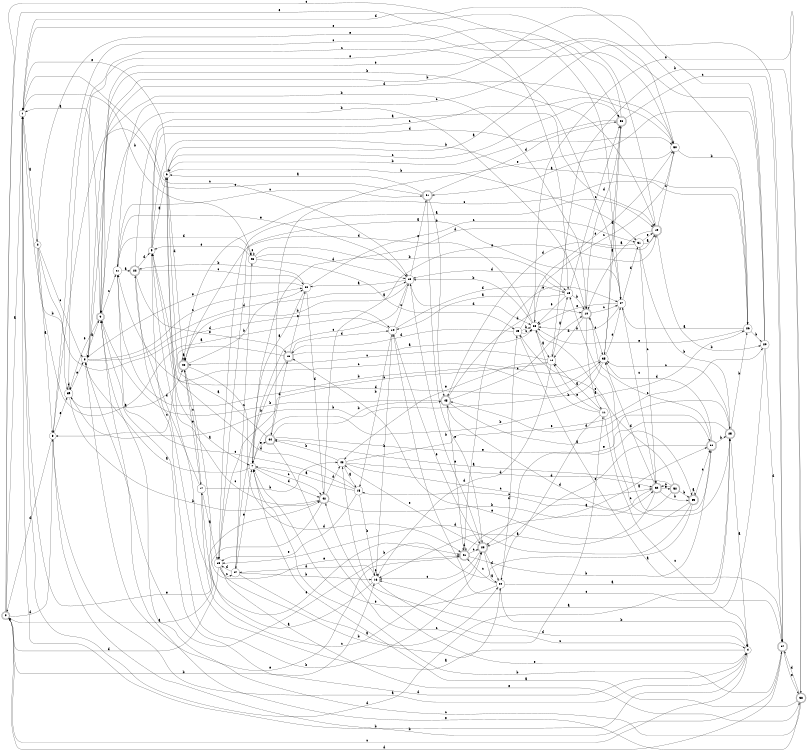 digraph n43_7 {
__start0 [label="" shape="none"];

rankdir=LR;
size="8,5";

s0 [style="rounded,filled", color="black", fillcolor="white" shape="doublecircle", label="0"];
s1 [style="filled", color="black", fillcolor="white" shape="circle", label="1"];
s2 [style="filled", color="black", fillcolor="white" shape="circle", label="2"];
s3 [style="filled", color="black", fillcolor="white" shape="circle", label="3"];
s4 [style="filled", color="black", fillcolor="white" shape="circle", label="4"];
s5 [style="filled", color="black", fillcolor="white" shape="circle", label="5"];
s6 [style="filled", color="black", fillcolor="white" shape="circle", label="6"];
s7 [style="filled", color="black", fillcolor="white" shape="circle", label="7"];
s8 [style="filled", color="black", fillcolor="white" shape="circle", label="8"];
s9 [style="rounded,filled", color="black", fillcolor="white" shape="doublecircle", label="9"];
s10 [style="rounded,filled", color="black", fillcolor="white" shape="doublecircle", label="10"];
s11 [style="filled", color="black", fillcolor="white" shape="circle", label="11"];
s12 [style="filled", color="black", fillcolor="white" shape="circle", label="12"];
s13 [style="filled", color="black", fillcolor="white" shape="circle", label="13"];
s14 [style="filled", color="black", fillcolor="white" shape="circle", label="14"];
s15 [style="filled", color="black", fillcolor="white" shape="circle", label="15"];
s16 [style="filled", color="black", fillcolor="white" shape="circle", label="16"];
s17 [style="filled", color="black", fillcolor="white" shape="circle", label="17"];
s18 [style="filled", color="black", fillcolor="white" shape="circle", label="18"];
s19 [style="rounded,filled", color="black", fillcolor="white" shape="doublecircle", label="19"];
s20 [style="filled", color="black", fillcolor="white" shape="circle", label="20"];
s21 [style="filled", color="black", fillcolor="white" shape="circle", label="21"];
s22 [style="rounded,filled", color="black", fillcolor="white" shape="doublecircle", label="22"];
s23 [style="rounded,filled", color="black", fillcolor="white" shape="doublecircle", label="23"];
s24 [style="filled", color="black", fillcolor="white" shape="circle", label="24"];
s25 [style="rounded,filled", color="black", fillcolor="white" shape="doublecircle", label="25"];
s26 [style="filled", color="black", fillcolor="white" shape="circle", label="26"];
s27 [style="filled", color="black", fillcolor="white" shape="circle", label="27"];
s28 [style="filled", color="black", fillcolor="white" shape="circle", label="28"];
s29 [style="filled", color="black", fillcolor="white" shape="circle", label="29"];
s30 [style="filled", color="black", fillcolor="white" shape="circle", label="30"];
s31 [style="filled", color="black", fillcolor="white" shape="circle", label="31"];
s32 [style="rounded,filled", color="black", fillcolor="white" shape="doublecircle", label="32"];
s33 [style="rounded,filled", color="black", fillcolor="white" shape="doublecircle", label="33"];
s34 [style="rounded,filled", color="black", fillcolor="white" shape="doublecircle", label="34"];
s35 [style="filled", color="black", fillcolor="white" shape="circle", label="35"];
s36 [style="rounded,filled", color="black", fillcolor="white" shape="doublecircle", label="36"];
s37 [style="rounded,filled", color="black", fillcolor="white" shape="doublecircle", label="37"];
s38 [style="rounded,filled", color="black", fillcolor="white" shape="doublecircle", label="38"];
s39 [style="filled", color="black", fillcolor="white" shape="circle", label="39"];
s40 [style="rounded,filled", color="black", fillcolor="white" shape="doublecircle", label="40"];
s41 [style="rounded,filled", color="black", fillcolor="white" shape="doublecircle", label="41"];
s42 [style="rounded,filled", color="black", fillcolor="white" shape="doublecircle", label="42"];
s43 [style="filled", color="black", fillcolor="white" shape="circle", label="43"];
s44 [style="rounded,filled", color="black", fillcolor="white" shape="doublecircle", label="44"];
s45 [style="rounded,filled", color="black", fillcolor="white" shape="doublecircle", label="45"];
s46 [style="rounded,filled", color="black", fillcolor="white" shape="doublecircle", label="46"];
s47 [style="filled", color="black", fillcolor="white" shape="circle", label="47"];
s48 [style="filled", color="black", fillcolor="white" shape="circle", label="48"];
s49 [style="filled", color="black", fillcolor="white" shape="circle", label="49"];
s50 [style="filled", color="black", fillcolor="white" shape="circle", label="50"];
s51 [style="rounded,filled", color="black", fillcolor="white" shape="doublecircle", label="51"];
s52 [style="rounded,filled", color="black", fillcolor="white" shape="doublecircle", label="52"];
s0 -> s1 [label="a"];
s0 -> s16 [label="b"];
s0 -> s27 [label="c"];
s0 -> s3 [label="d"];
s0 -> s13 [label="e"];
s1 -> s2 [label="a"];
s1 -> s48 [label="b"];
s1 -> s29 [label="c"];
s1 -> s25 [label="d"];
s1 -> s42 [label="e"];
s2 -> s3 [label="a"];
s2 -> s39 [label="b"];
s2 -> s8 [label="c"];
s2 -> s14 [label="d"];
s2 -> s50 [label="e"];
s3 -> s4 [label="a"];
s3 -> s37 [label="b"];
s3 -> s36 [label="c"];
s3 -> s0 [label="d"];
s3 -> s39 [label="e"];
s4 -> s5 [label="a"];
s4 -> s1 [label="b"];
s4 -> s0 [label="c"];
s4 -> s43 [label="d"];
s4 -> s42 [label="e"];
s5 -> s6 [label="a"];
s5 -> s26 [label="b"];
s5 -> s50 [label="c"];
s5 -> s50 [label="d"];
s5 -> s41 [label="e"];
s6 -> s7 [label="a"];
s6 -> s31 [label="b"];
s6 -> s36 [label="c"];
s6 -> s40 [label="d"];
s6 -> s1 [label="e"];
s7 -> s8 [label="a"];
s7 -> s26 [label="b"];
s7 -> s42 [label="c"];
s7 -> s42 [label="d"];
s7 -> s44 [label="e"];
s8 -> s9 [label="a"];
s8 -> s19 [label="b"];
s8 -> s30 [label="c"];
s8 -> s29 [label="d"];
s8 -> s41 [label="e"];
s9 -> s1 [label="a"];
s9 -> s10 [label="b"];
s9 -> s21 [label="c"];
s9 -> s4 [label="d"];
s9 -> s39 [label="e"];
s10 -> s11 [label="a"];
s10 -> s9 [label="b"];
s10 -> s27 [label="c"];
s10 -> s12 [label="d"];
s10 -> s35 [label="e"];
s11 -> s12 [label="a"];
s11 -> s28 [label="b"];
s11 -> s4 [label="c"];
s11 -> s24 [label="d"];
s11 -> s12 [label="e"];
s12 -> s13 [label="a"];
s12 -> s18 [label="b"];
s12 -> s40 [label="c"];
s12 -> s16 [label="d"];
s12 -> s43 [label="e"];
s13 -> s14 [label="a"];
s13 -> s10 [label="b"];
s13 -> s36 [label="c"];
s13 -> s29 [label="d"];
s13 -> s28 [label="e"];
s14 -> s1 [label="a"];
s14 -> s15 [label="b"];
s14 -> s29 [label="c"];
s14 -> s13 [label="d"];
s14 -> s23 [label="e"];
s15 -> s7 [label="a"];
s15 -> s16 [label="b"];
s15 -> s21 [label="c"];
s15 -> s6 [label="d"];
s15 -> s18 [label="e"];
s16 -> s17 [label="a"];
s16 -> s14 [label="b"];
s16 -> s4 [label="c"];
s16 -> s47 [label="d"];
s16 -> s16 [label="e"];
s17 -> s18 [label="a"];
s17 -> s43 [label="b"];
s17 -> s23 [label="c"];
s17 -> s22 [label="d"];
s17 -> s40 [label="e"];
s18 -> s19 [label="a"];
s18 -> s24 [label="b"];
s18 -> s47 [label="c"];
s18 -> s0 [label="d"];
s18 -> s38 [label="e"];
s19 -> s10 [label="a"];
s19 -> s20 [label="b"];
s19 -> s50 [label="c"];
s19 -> s7 [label="d"];
s19 -> s1 [label="e"];
s20 -> s16 [label="a"];
s20 -> s9 [label="b"];
s20 -> s21 [label="c"];
s20 -> s37 [label="d"];
s20 -> s44 [label="e"];
s21 -> s22 [label="a"];
s21 -> s35 [label="b"];
s21 -> s51 [label="c"];
s21 -> s48 [label="d"];
s21 -> s29 [label="e"];
s22 -> s19 [label="a"];
s22 -> s23 [label="b"];
s22 -> s30 [label="c"];
s22 -> s5 [label="d"];
s22 -> s46 [label="e"];
s23 -> s24 [label="a"];
s23 -> s29 [label="b"];
s23 -> s16 [label="c"];
s23 -> s24 [label="d"];
s23 -> s43 [label="e"];
s24 -> s25 [label="a"];
s24 -> s4 [label="b"];
s24 -> s41 [label="c"];
s24 -> s49 [label="d"];
s24 -> s7 [label="e"];
s25 -> s4 [label="a"];
s25 -> s26 [label="b"];
s25 -> s35 [label="c"];
s25 -> s45 [label="d"];
s25 -> s23 [label="e"];
s26 -> s27 [label="a"];
s26 -> s20 [label="b"];
s26 -> s40 [label="c"];
s26 -> s1 [label="d"];
s26 -> s28 [label="e"];
s27 -> s18 [label="a"];
s27 -> s28 [label="b"];
s27 -> s32 [label="c"];
s27 -> s31 [label="d"];
s27 -> s28 [label="e"];
s28 -> s12 [label="a"];
s28 -> s29 [label="b"];
s28 -> s25 [label="c"];
s28 -> s40 [label="d"];
s28 -> s38 [label="e"];
s29 -> s30 [label="a"];
s29 -> s40 [label="b"];
s29 -> s7 [label="c"];
s29 -> s28 [label="d"];
s29 -> s51 [label="e"];
s30 -> s7 [label="a"];
s30 -> s22 [label="b"];
s30 -> s31 [label="c"];
s30 -> s42 [label="d"];
s30 -> s8 [label="e"];
s31 -> s19 [label="a"];
s31 -> s25 [label="b"];
s31 -> s32 [label="c"];
s31 -> s45 [label="d"];
s31 -> s19 [label="e"];
s32 -> s16 [label="a"];
s32 -> s33 [label="b"];
s32 -> s15 [label="c"];
s32 -> s35 [label="d"];
s32 -> s52 [label="e"];
s33 -> s33 [label="a"];
s33 -> s8 [label="b"];
s33 -> s34 [label="c"];
s33 -> s18 [label="d"];
s33 -> s46 [label="e"];
s34 -> s13 [label="a"];
s34 -> s25 [label="b"];
s34 -> s10 [label="c"];
s34 -> s35 [label="d"];
s34 -> s23 [label="e"];
s35 -> s36 [label="a"];
s35 -> s39 [label="b"];
s35 -> s21 [label="c"];
s35 -> s5 [label="d"];
s35 -> s27 [label="e"];
s36 -> s35 [label="a"];
s36 -> s6 [label="b"];
s36 -> s37 [label="c"];
s36 -> s10 [label="d"];
s36 -> s8 [label="e"];
s37 -> s6 [label="a"];
s37 -> s7 [label="b"];
s37 -> s14 [label="c"];
s37 -> s0 [label="d"];
s37 -> s38 [label="e"];
s38 -> s7 [label="a"];
s38 -> s12 [label="b"];
s38 -> s9 [label="c"];
s38 -> s37 [label="d"];
s38 -> s9 [label="e"];
s39 -> s40 [label="a"];
s39 -> s42 [label="b"];
s39 -> s27 [label="c"];
s39 -> s39 [label="d"];
s39 -> s8 [label="e"];
s40 -> s40 [label="a"];
s40 -> s30 [label="b"];
s40 -> s17 [label="c"];
s40 -> s41 [label="d"];
s40 -> s41 [label="e"];
s41 -> s34 [label="a"];
s41 -> s34 [label="b"];
s41 -> s23 [label="c"];
s41 -> s41 [label="d"];
s41 -> s27 [label="e"];
s42 -> s0 [label="a"];
s42 -> s32 [label="b"];
s42 -> s5 [label="c"];
s42 -> s43 [label="d"];
s42 -> s19 [label="e"];
s43 -> s15 [label="a"];
s43 -> s44 [label="b"];
s43 -> s32 [label="c"];
s43 -> s32 [label="d"];
s43 -> s20 [label="e"];
s44 -> s6 [label="a"];
s44 -> s45 [label="b"];
s44 -> s11 [label="c"];
s44 -> s46 [label="d"];
s44 -> s33 [label="e"];
s45 -> s34 [label="a"];
s45 -> s9 [label="b"];
s45 -> s10 [label="c"];
s45 -> s10 [label="d"];
s45 -> s41 [label="e"];
s46 -> s28 [label="a"];
s46 -> s47 [label="b"];
s46 -> s3 [label="c"];
s46 -> s14 [label="d"];
s46 -> s30 [label="e"];
s47 -> s24 [label="a"];
s47 -> s16 [label="b"];
s47 -> s48 [label="c"];
s47 -> s18 [label="d"];
s47 -> s7 [label="e"];
s48 -> s49 [label="a"];
s48 -> s13 [label="b"];
s48 -> s48 [label="c"];
s48 -> s29 [label="d"];
s48 -> s5 [label="e"];
s49 -> s37 [label="a"];
s49 -> s28 [label="b"];
s49 -> s28 [label="c"];
s49 -> s46 [label="d"];
s49 -> s50 [label="e"];
s50 -> s51 [label="a"];
s50 -> s26 [label="b"];
s50 -> s28 [label="c"];
s50 -> s9 [label="d"];
s50 -> s8 [label="e"];
s51 -> s6 [label="a"];
s51 -> s45 [label="b"];
s51 -> s3 [label="c"];
s51 -> s36 [label="d"];
s51 -> s23 [label="e"];
s52 -> s44 [label="a"];
s52 -> s33 [label="b"];
s52 -> s32 [label="c"];
s52 -> s45 [label="d"];
s52 -> s49 [label="e"];

}
